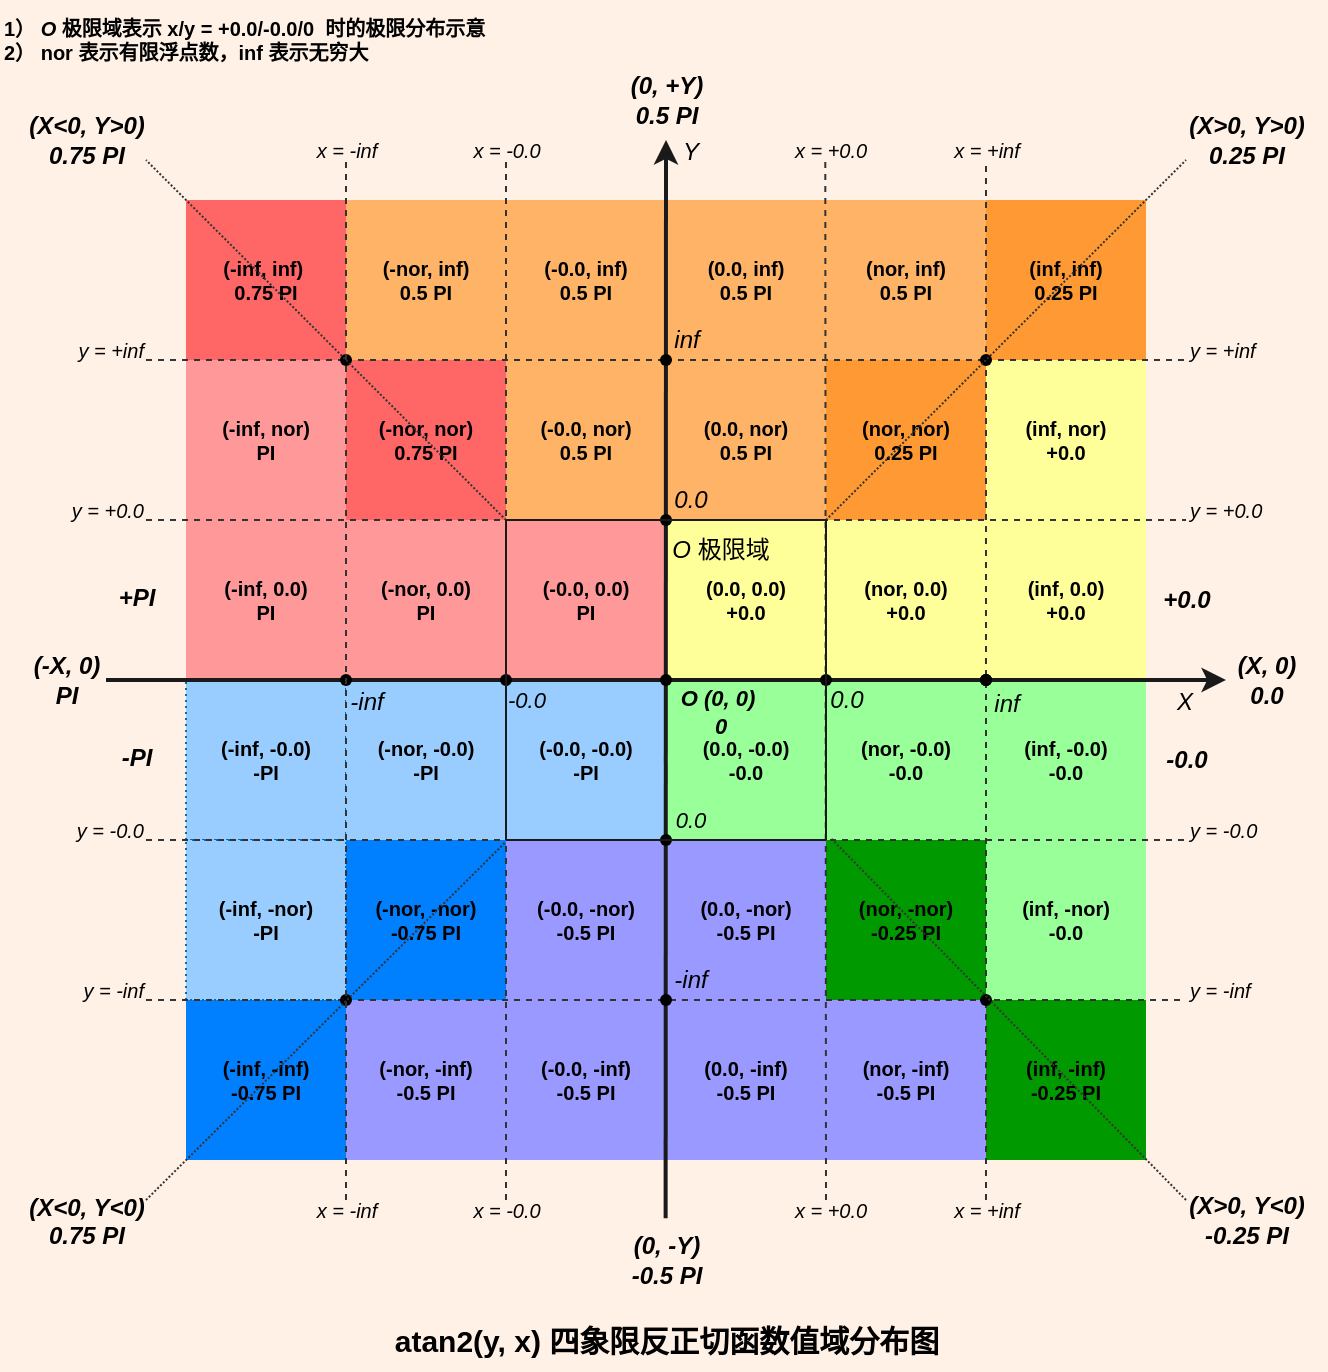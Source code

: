 <mxfile>
    <diagram id="14f9UE1qIqq3i7Tz0U8H" name="第 1 页">
        <mxGraphModel dx="1978" dy="1156" grid="0" gridSize="10" guides="1" tooltips="1" connect="1" arrows="1" fold="1" page="0" pageScale="1" pageWidth="827" pageHeight="1169" background="#FFF1E6" math="0" shadow="0">
            <root>
                <mxCell id="0"/>
                <mxCell id="1" parent="0"/>
                <mxCell id="64" value="(-0.0, -inf)&lt;br&gt;-0.5 PI" style="rounded=0;whiteSpace=wrap;html=1;shadow=0;dashed=1;dashPattern=1 2;labelBorderColor=none;sketch=0;strokeColor=none;fontSize=10;fillColor=#9999FF;gradientColor=none;fontColor=#000000;fontStyle=1" vertex="1" parent="1">
                    <mxGeometry x="40" y="280" width="80" height="80" as="geometry"/>
                </mxCell>
                <mxCell id="151" value="(-nor, 0.0)&lt;br&gt;PI" style="whiteSpace=wrap;html=1;aspect=fixed;shadow=0;sketch=0;strokeColor=none;fontSize=10;gradientColor=none;labelBorderColor=none;fillColor=#FF9999;fontColor=#000000;fontStyle=1" vertex="1" parent="1">
                    <mxGeometry x="-40" y="40" width="80" height="80" as="geometry"/>
                </mxCell>
                <mxCell id="150" value="(-0.0, nor)&lt;br&gt;0.5 PI" style="whiteSpace=wrap;html=1;aspect=fixed;shadow=0;sketch=0;strokeColor=none;fontSize=10;gradientColor=none;labelBorderColor=none;fillColor=#FFB366;fontColor=#000000;fontStyle=1" vertex="1" parent="1">
                    <mxGeometry x="40" y="-40" width="80" height="80" as="geometry"/>
                </mxCell>
                <mxCell id="149" value="(-inf, nor)&lt;br&gt;PI" style="rounded=0;whiteSpace=wrap;html=1;shadow=0;dashed=1;dashPattern=1 2;labelBorderColor=none;sketch=0;strokeColor=none;fontSize=10;fillColor=#FF9999;gradientColor=none;fontColor=#000000;fontStyle=1" vertex="1" parent="1">
                    <mxGeometry x="-120" y="-40" width="80" height="80" as="geometry"/>
                </mxCell>
                <mxCell id="148" value="(-inf, -0.0)&lt;br&gt;-PI" style="rounded=0;whiteSpace=wrap;html=1;shadow=0;dashed=1;dashPattern=1 2;labelBorderColor=none;sketch=0;strokeColor=#006EAF;fontSize=10;fillColor=#99CCFF;fontColor=#000000;fontStyle=1" vertex="1" parent="1">
                    <mxGeometry x="-120" y="120" width="80" height="80" as="geometry"/>
                </mxCell>
                <mxCell id="147" value="(-nor, -0.0)&lt;br&gt;-PI" style="whiteSpace=wrap;html=1;aspect=fixed;shadow=0;sketch=0;strokeColor=none;fontSize=10;gradientColor=none;labelBorderColor=none;fillColor=#99CCFF;fontColor=#000000;fontStyle=1" vertex="1" parent="1">
                    <mxGeometry x="-40" y="120" width="80" height="80" as="geometry"/>
                </mxCell>
                <mxCell id="146" value="(-0.0, -nor)&lt;br&gt;-0.5 PI" style="whiteSpace=wrap;html=1;aspect=fixed;shadow=0;sketch=0;strokeColor=none;fontSize=10;gradientColor=none;labelBorderColor=none;fillColor=#9999FF;fontColor=#000000;fontStyle=1" vertex="1" parent="1">
                    <mxGeometry x="40" y="200" width="80" height="80" as="geometry"/>
                </mxCell>
                <mxCell id="145" value="(-nor, -inf)&lt;br&gt;-0.5 PI" style="rounded=0;whiteSpace=wrap;html=1;shadow=0;dashed=1;dashPattern=1 2;labelBorderColor=none;sketch=0;strokeColor=none;fontSize=10;fillColor=#9999FF;gradientColor=none;fontColor=#000000;fontStyle=1" vertex="1" parent="1">
                    <mxGeometry x="-40" y="280" width="80" height="80" as="geometry"/>
                </mxCell>
                <mxCell id="144" value="(nor, -inf)&lt;br&gt;-0.5 PI" style="rounded=0;whiteSpace=wrap;html=1;shadow=0;dashed=1;dashPattern=1 2;labelBorderColor=none;sketch=0;strokeColor=none;fontSize=10;fillColor=#9999FF;gradientColor=none;fontColor=#000000;fontStyle=1" vertex="1" parent="1">
                    <mxGeometry x="200" y="280" width="80" height="80" as="geometry"/>
                </mxCell>
                <mxCell id="143" value="(0.0, -nor)&lt;br&gt;-0.5 PI" style="whiteSpace=wrap;html=1;aspect=fixed;shadow=0;sketch=0;strokeColor=none;fontSize=10;gradientColor=none;labelBorderColor=none;fillColor=#9999FF;fontColor=#000000;fontStyle=1" vertex="1" parent="1">
                    <mxGeometry x="120" y="200" width="80" height="80" as="geometry"/>
                </mxCell>
                <mxCell id="142" value="(nor, -0.0)&lt;br&gt;-0.0" style="whiteSpace=wrap;html=1;aspect=fixed;shadow=0;sketch=0;strokeColor=none;fontSize=10;gradientColor=none;labelBorderColor=none;fillColor=#99FF99;fontColor=#000000;fontStyle=1" vertex="1" parent="1">
                    <mxGeometry x="200" y="120" width="80" height="80" as="geometry"/>
                </mxCell>
                <mxCell id="58" value="(nor, -nor)&lt;br&gt;-0.25 PI" style="whiteSpace=wrap;html=1;aspect=fixed;shadow=0;sketch=0;strokeColor=none;fontSize=10;gradientColor=none;labelBorderColor=none;fillColor=#009900;fontColor=#000000;fontStyle=1" vertex="1" parent="1">
                    <mxGeometry x="200" y="200" width="80" height="80" as="geometry"/>
                </mxCell>
                <mxCell id="51" value="(0.0, 0.0)&lt;br&gt;+0.0" style="whiteSpace=wrap;html=1;aspect=fixed;shadow=0;sketch=0;strokeColor=none;fontSize=10;gradientColor=none;labelBorderColor=none;fillColor=#FFFF99;fontColor=#000000;fontStyle=1" vertex="1" parent="1">
                    <mxGeometry x="120" y="40" width="80" height="80" as="geometry"/>
                </mxCell>
                <mxCell id="59" value="(nor, nor)&lt;br&gt;0.25 PI" style="whiteSpace=wrap;html=1;aspect=fixed;shadow=0;sketch=0;strokeColor=none;fontSize=10;gradientColor=none;labelBorderColor=none;fillColor=#FF9933;fontColor=#000000;fontStyle=1" vertex="1" parent="1">
                    <mxGeometry x="200" y="-40" width="80" height="80" as="geometry"/>
                </mxCell>
                <mxCell id="140" value="(0.0, nor)&lt;br&gt;0.5 PI" style="whiteSpace=wrap;html=1;aspect=fixed;shadow=0;sketch=0;strokeColor=none;fontSize=10;gradientColor=none;labelBorderColor=none;fillColor=#FFB366;fontColor=#000000;fontStyle=1" vertex="1" parent="1">
                    <mxGeometry x="120" y="-40" width="80" height="80" as="geometry"/>
                </mxCell>
                <mxCell id="139" value="(nor, 0.0)&lt;br&gt;+0.0" style="whiteSpace=wrap;html=1;aspect=fixed;shadow=0;sketch=0;strokeColor=none;fontSize=10;gradientColor=none;labelBorderColor=none;fillColor=#FFFF99;fontColor=#000000;fontStyle=1" vertex="1" parent="1">
                    <mxGeometry x="200" y="40" width="80" height="80" as="geometry"/>
                </mxCell>
                <mxCell id="141" value="(inf, -nor)&lt;br&gt;-0.0" style="rounded=0;whiteSpace=wrap;html=1;shadow=0;dashed=1;dashPattern=1 2;labelBorderColor=none;sketch=0;strokeColor=none;fontSize=10;fillColor=#99FF99;gradientColor=none;fontColor=#000000;fontStyle=1" vertex="1" parent="1">
                    <mxGeometry x="280" y="200" width="80" height="80" as="geometry"/>
                </mxCell>
                <mxCell id="66" value="(0.0, inf)&lt;br&gt;0.5 PI" style="rounded=0;whiteSpace=wrap;html=1;shadow=0;dashed=1;dashPattern=1 2;labelBorderColor=none;sketch=0;strokeColor=none;fontSize=10;fillColor=#FFB366;gradientColor=none;fontColor=#000000;fontStyle=1" vertex="1" parent="1">
                    <mxGeometry x="120" y="-120" width="80" height="80" as="geometry"/>
                </mxCell>
                <mxCell id="118" value="(nor, inf)&lt;br&gt;0.5 PI" style="rounded=0;whiteSpace=wrap;html=1;shadow=0;dashed=1;dashPattern=1 2;labelBorderColor=none;sketch=0;strokeColor=none;fontSize=10;fillColor=#FFB366;gradientColor=none;fontColor=#000000;fontStyle=1" vertex="1" parent="1">
                    <mxGeometry x="200" y="-120" width="80" height="80" as="geometry"/>
                </mxCell>
                <mxCell id="138" value="&lt;b&gt;(inf, 0.0)&lt;br&gt;+0.0&lt;br&gt;&lt;/b&gt;" style="rounded=0;whiteSpace=wrap;html=1;shadow=0;dashed=1;dashPattern=1 2;labelBorderColor=none;sketch=0;strokeColor=none;fontSize=10;fillColor=#FFFF99;gradientColor=none;fontColor=#000000;" vertex="1" parent="1">
                    <mxGeometry x="280" y="40" width="80" height="80" as="geometry"/>
                </mxCell>
                <mxCell id="39" value="(-inf, -inf)&lt;br&gt;-0.75 PI" style="whiteSpace=wrap;html=1;aspect=fixed;shadow=0;sketch=0;strokeColor=none;fontSize=10;gradientColor=none;labelBorderColor=none;fillColor=#007FFF;fontColor=#000000;fontStyle=1" vertex="1" parent="1">
                    <mxGeometry x="-120" y="280" width="80" height="80" as="geometry"/>
                </mxCell>
                <mxCell id="116" value="(-inf, inf)&amp;nbsp;&lt;br&gt;0.75 PI" style="whiteSpace=wrap;html=1;aspect=fixed;shadow=0;sketch=0;strokeColor=none;fontSize=10;gradientColor=none;labelBorderColor=none;fillColor=#FF6666;fontColor=#000000;fontStyle=1" vertex="1" parent="1">
                    <mxGeometry x="-120" y="-120" width="80" height="80" as="geometry"/>
                </mxCell>
                <mxCell id="117" value="(-nor, inf)&lt;br&gt;0.5 PI" style="rounded=0;whiteSpace=wrap;html=1;shadow=0;dashed=1;dashPattern=1 2;labelBorderColor=none;sketch=0;strokeColor=none;fontSize=10;fillColor=#FFB366;gradientColor=none;fontColor=#000000;fontStyle=1" vertex="1" parent="1">
                    <mxGeometry x="-40" y="-120" width="80" height="80" as="geometry"/>
                </mxCell>
                <mxCell id="119" value="" style="whiteSpace=wrap;html=1;aspect=fixed;shadow=0;sketch=0;strokeColor=none;fontSize=10;gradientColor=none;labelBorderColor=none;fillColor=#FF9933;fontColor=#000000;fontStyle=1" vertex="1" parent="1">
                    <mxGeometry x="280" y="-120" width="80" height="80" as="geometry"/>
                </mxCell>
                <mxCell id="62" value="(-inf, 0.0)&lt;br&gt;PI" style="rounded=0;whiteSpace=wrap;html=1;shadow=0;dashed=1;dashPattern=1 2;labelBorderColor=none;sketch=0;strokeColor=none;fontSize=10;fillColor=#FF9999;gradientColor=none;fontColor=#000000;fontStyle=1" vertex="1" parent="1">
                    <mxGeometry x="-120" y="40" width="80" height="80" as="geometry"/>
                </mxCell>
                <mxCell id="69" value="(inf, -0.0)&lt;br&gt;-0.0" style="rounded=0;whiteSpace=wrap;html=1;shadow=0;dashed=1;dashPattern=1 2;labelBorderColor=none;sketch=0;strokeColor=none;fontSize=10;fillColor=#99FF99;gradientColor=none;fontColor=#000000;fontStyle=1" vertex="1" parent="1">
                    <mxGeometry x="280" y="120" width="80" height="80" as="geometry"/>
                </mxCell>
                <mxCell id="68" value="&lt;b&gt;(inf, nor)&lt;br&gt;+0.0&lt;br&gt;&lt;/b&gt;" style="rounded=0;whiteSpace=wrap;html=1;shadow=0;dashed=1;dashPattern=1 2;labelBorderColor=none;sketch=0;strokeColor=none;fontSize=10;fillColor=#FFFF99;gradientColor=none;fontColor=#000000;" vertex="1" parent="1">
                    <mxGeometry x="280" y="-40" width="80" height="80" as="geometry"/>
                </mxCell>
                <mxCell id="67" value="&lt;b&gt;(-0.0, inf)&lt;br&gt;0.5 PI&lt;br&gt;&lt;/b&gt;" style="rounded=0;whiteSpace=wrap;html=1;shadow=0;dashed=1;dashPattern=1 2;labelBorderColor=none;sketch=0;strokeColor=none;fontSize=10;fillColor=#FFB366;gradientColor=none;fontColor=#000000;" vertex="1" parent="1">
                    <mxGeometry x="40" y="-120" width="80" height="80" as="geometry"/>
                </mxCell>
                <mxCell id="65" value="(0.0, -inf)&lt;br&gt;-0.5 PI" style="rounded=0;whiteSpace=wrap;html=1;shadow=0;dashed=1;dashPattern=1 2;labelBorderColor=none;sketch=0;strokeColor=none;fontSize=10;fillColor=#9999FF;gradientColor=none;fontColor=#000000;fontStyle=1" vertex="1" parent="1">
                    <mxGeometry x="120" y="280" width="80" height="80" as="geometry"/>
                </mxCell>
                <mxCell id="63" value="(-inf, -nor)&lt;br&gt;-PI" style="rounded=0;whiteSpace=wrap;html=1;shadow=0;dashed=1;dashPattern=1 2;labelBorderColor=none;sketch=0;strokeColor=#006EAF;fontSize=10;fillColor=#99CCFF;fontColor=#000000;fontStyle=1" vertex="1" parent="1">
                    <mxGeometry x="-120" y="200" width="80" height="80" as="geometry"/>
                </mxCell>
                <mxCell id="60" value="(-nor, nor)&lt;br&gt;0.75 PI" style="whiteSpace=wrap;html=1;aspect=fixed;shadow=0;sketch=0;strokeColor=none;fontSize=10;gradientColor=none;labelBorderColor=none;fillColor=#FF6666;fontColor=#000000;fontStyle=1" vertex="1" parent="1">
                    <mxGeometry x="-40" y="-40" width="80" height="80" as="geometry"/>
                </mxCell>
                <mxCell id="57" value="(-nor, -nor)&lt;br&gt;-0.75 PI" style="whiteSpace=wrap;html=1;aspect=fixed;shadow=0;sketch=0;strokeColor=none;fontSize=10;gradientColor=none;labelBorderColor=none;fillColor=#007FFF;fontColor=#000000;fontStyle=1" vertex="1" parent="1">
                    <mxGeometry x="-40" y="200" width="80" height="80" as="geometry"/>
                </mxCell>
                <mxCell id="53" value="(-0.0, -0.0)&lt;br&gt;-PI" style="whiteSpace=wrap;html=1;aspect=fixed;shadow=0;sketch=0;strokeColor=none;fontSize=10;gradientColor=none;labelBorderColor=none;fillColor=#99CCFF;fontColor=#000000;fontStyle=1" vertex="1" parent="1">
                    <mxGeometry x="40" y="120" width="80" height="80" as="geometry"/>
                </mxCell>
                <mxCell id="52" value="(0.0, -0.0)&lt;br&gt;-0.0" style="whiteSpace=wrap;html=1;aspect=fixed;shadow=0;sketch=0;strokeColor=none;fontSize=10;gradientColor=none;labelBorderColor=none;fillColor=#99FF99;fontColor=#000000;fontStyle=1" vertex="1" parent="1">
                    <mxGeometry x="120" y="120" width="80" height="80" as="geometry"/>
                </mxCell>
                <mxCell id="50" value="(-0.0, 0.0)&lt;br&gt;PI" style="whiteSpace=wrap;html=1;aspect=fixed;shadow=0;sketch=0;strokeColor=none;fontSize=10;gradientColor=none;labelBorderColor=none;fillColor=#FF9999;fontColor=#000000;fontStyle=1" vertex="1" parent="1">
                    <mxGeometry x="40" y="40" width="80" height="80" as="geometry"/>
                </mxCell>
                <mxCell id="38" value="(inf, -inf)&lt;br&gt;-0.25 PI" style="whiteSpace=wrap;html=1;aspect=fixed;shadow=0;sketch=0;strokeColor=none;fontSize=10;gradientColor=none;labelBorderColor=none;fillColor=#009900;fontColor=#000000;fontStyle=1" vertex="1" parent="1">
                    <mxGeometry x="280" y="280" width="80" height="80" as="geometry"/>
                </mxCell>
                <mxCell id="37" value="&lt;b&gt;(inf, inf)&lt;br&gt;0.25 PI&lt;br&gt;&lt;/b&gt;" style="whiteSpace=wrap;html=1;aspect=fixed;shadow=0;sketch=0;strokeColor=none;fontSize=10;gradientColor=none;labelBorderColor=none;fillColor=#FF9933;fontColor=#000000;" vertex="1" parent="1">
                    <mxGeometry x="280" y="-120" width="80" height="80" as="geometry"/>
                </mxCell>
                <mxCell id="4" value="" style="endArrow=classic;html=1;startArrow=none;fontColor=default;labelBackgroundColor=default;strokeColor=#1A1A1A;strokeWidth=2;" edge="1" parent="1" source="86">
                    <mxGeometry width="290" height="130" relative="1" as="geometry">
                        <mxPoint x="-120" y="120" as="sourcePoint"/>
                        <mxPoint x="400" y="120" as="targetPoint"/>
                    </mxGeometry>
                </mxCell>
                <mxCell id="85" value="" style="shape=waypoint;sketch=0;fillStyle=solid;size=6;pointerEvents=1;points=[];fillColor=none;resizable=0;rotatable=0;perimeter=centerPerimeter;snapToPoint=1;shadow=0;dashed=1;dashPattern=1 2;labelBackgroundColor=default;labelBorderColor=none;strokeColor=default;fontSize=10;fontColor=#F0F0F0;" vertex="1" parent="4">
                    <mxGeometry x="270" y="110" width="20" height="20" as="geometry"/>
                </mxCell>
                <mxCell id="5" value="" style="endArrow=classic;html=1;strokeColor=#1A1A1A;strokeWidth=2;exitX=0.497;exitY=-0.023;exitDx=0;exitDy=0;exitPerimeter=0;" edge="1" parent="1" source="134">
                    <mxGeometry width="50" height="50" relative="1" as="geometry">
                        <mxPoint x="120" y="400" as="sourcePoint"/>
                        <mxPoint x="120" y="-150" as="targetPoint"/>
                    </mxGeometry>
                </mxCell>
                <mxCell id="183" value="&lt;i&gt;&lt;font&gt;0.0&lt;/font&gt;&lt;/i&gt;" style="edgeLabel;html=1;align=center;verticalAlign=middle;resizable=0;points=[];fontSize=11;fontColor=#000000;labelBackgroundColor=none;" vertex="1" connectable="0" parent="5">
                    <mxGeometry x="-0.187" relative="1" as="geometry">
                        <mxPoint x="12" y="20" as="offset"/>
                    </mxGeometry>
                </mxCell>
                <mxCell id="7" value="&lt;i&gt;X&lt;/i&gt;" style="text;html=1;align=center;verticalAlign=middle;resizable=0;points=[];autosize=1;strokeColor=none;fillColor=none;fontColor=#000000;dashed=1;dashPattern=12 12;" vertex="1" parent="1">
                    <mxGeometry x="364" y="116" width="30" height="30" as="geometry"/>
                </mxCell>
                <mxCell id="10" value="" style="endArrow=none;dashed=1;html=1;startArrow=none;strokeColor=#333333;" edge="1" parent="1" source="101">
                    <mxGeometry width="50" height="50" relative="1" as="geometry">
                        <mxPoint x="280" y="360" as="sourcePoint"/>
                        <mxPoint x="280" y="-140" as="targetPoint"/>
                    </mxGeometry>
                </mxCell>
                <mxCell id="13" value="" style="endArrow=none;dashed=1;html=1;strokeColor=#333333;startArrow=none;" edge="1" parent="1" source="178">
                    <mxGeometry width="50" height="50" relative="1" as="geometry">
                        <mxPoint x="-40" y="380" as="sourcePoint"/>
                        <mxPoint x="-40" y="-140" as="targetPoint"/>
                    </mxGeometry>
                </mxCell>
                <mxCell id="16" value="&lt;i style=&quot;font-size: 11px;&quot;&gt;O (0, 0)&amp;nbsp;&lt;br style=&quot;font-size: 11px;&quot;&gt;0&lt;/i&gt;" style="text;html=1;align=center;verticalAlign=middle;resizable=0;points=[];autosize=1;strokeColor=none;fillColor=none;fontColor=#000000;fontSize=11;fontStyle=1" vertex="1" parent="1">
                    <mxGeometry x="117" y="116" width="60" height="40" as="geometry"/>
                </mxCell>
                <mxCell id="17" value="" style="endArrow=none;dashed=1;html=1;startArrow=none;strokeColor=#333333;" edge="1" parent="1" source="109">
                    <mxGeometry width="50" height="50" relative="1" as="geometry">
                        <mxPoint x="-120" y="280" as="sourcePoint"/>
                        <mxPoint x="380" y="280" as="targetPoint"/>
                    </mxGeometry>
                </mxCell>
                <mxCell id="18" value="-inf" style="edgeLabel;html=1;align=center;verticalAlign=middle;resizable=0;points=[];fontColor=#000000;labelBackgroundColor=none;fontSize=12;fontStyle=2" vertex="1" connectable="0" parent="17">
                    <mxGeometry x="0.075" relative="1" as="geometry">
                        <mxPoint x="-54" y="-10" as="offset"/>
                    </mxGeometry>
                </mxCell>
                <mxCell id="19" value="" style="endArrow=none;dashed=1;html=1;startArrow=none;strokeColor=#333333;" edge="1" parent="1" source="104">
                    <mxGeometry width="50" height="50" relative="1" as="geometry">
                        <mxPoint x="120" y="-40.0" as="sourcePoint"/>
                        <mxPoint x="380" y="-40" as="targetPoint"/>
                    </mxGeometry>
                </mxCell>
                <mxCell id="20" value="inf" style="edgeLabel;html=1;align=center;verticalAlign=middle;resizable=0;points=[];labelBackgroundColor=none;fontColor=#000000;fontSize=12;fontStyle=2" vertex="1" connectable="0" parent="19">
                    <mxGeometry x="0.075" relative="1" as="geometry">
                        <mxPoint x="-204" y="-10" as="offset"/>
                    </mxGeometry>
                </mxCell>
                <mxCell id="25" value="&lt;i&gt;O&lt;/i&gt; 极限域" style="text;html=1;align=center;verticalAlign=middle;resizable=0;points=[];autosize=1;strokeColor=none;fillColor=none;fontColor=#000000;" vertex="1" parent="1">
                    <mxGeometry x="112" y="40" width="70" height="30" as="geometry"/>
                </mxCell>
                <mxCell id="30" value="1） &lt;i&gt;O&lt;/i&gt; 极限域表示 x/y = +0.0/-0.0/0&amp;nbsp; 时的极限分布示意&lt;br style=&quot;font-size: 10px;&quot;&gt;2） nor 表示有限浮点数，inf 表示无穷大" style="text;html=1;align=left;verticalAlign=middle;resizable=0;points=[];autosize=1;strokeColor=none;fillColor=none;fontSize=10;fontColor=#000000;fontStyle=1" vertex="1" parent="1">
                    <mxGeometry x="-213" y="-220" width="260" height="40" as="geometry"/>
                </mxCell>
                <mxCell id="34" value="&lt;i&gt;Y&lt;/i&gt;" style="text;html=1;align=center;verticalAlign=middle;resizable=0;points=[];autosize=1;strokeColor=none;fillColor=none;fontColor=#000000;" vertex="1" parent="1">
                    <mxGeometry x="117" y="-159" width="30" height="30" as="geometry"/>
                </mxCell>
                <mxCell id="40" value="" style="endArrow=none;dashed=1;html=1;startArrow=none;strokeColor=#333333;" edge="1" parent="1" source="71">
                    <mxGeometry width="50" height="50" relative="1" as="geometry">
                        <mxPoint x="40" y="40" as="sourcePoint"/>
                        <mxPoint x="380" y="40" as="targetPoint"/>
                    </mxGeometry>
                </mxCell>
                <mxCell id="41" value="0.0" style="edgeLabel;html=1;align=center;verticalAlign=middle;resizable=0;points=[];labelBackgroundColor=none;fontColor=#000000;fontSize=12;fontStyle=2" vertex="1" connectable="0" parent="40">
                    <mxGeometry x="0.075" relative="1" as="geometry">
                        <mxPoint x="-128" y="-10" as="offset"/>
                    </mxGeometry>
                </mxCell>
                <mxCell id="42" value="" style="endArrow=none;dashed=1;html=1;strokeColor=#333333;" edge="1" parent="1">
                    <mxGeometry width="50" height="50" relative="1" as="geometry">
                        <mxPoint x="-140" y="200" as="sourcePoint"/>
                        <mxPoint x="380" y="200" as="targetPoint"/>
                    </mxGeometry>
                </mxCell>
                <mxCell id="44" value="" style="endArrow=none;dashed=1;html=1;strokeColor=#333333;" edge="1" parent="1">
                    <mxGeometry width="210" height="130" relative="1" as="geometry">
                        <mxPoint x="200" y="380" as="sourcePoint"/>
                        <mxPoint x="199.65" y="-141" as="targetPoint"/>
                    </mxGeometry>
                </mxCell>
                <mxCell id="45" value="0.0" style="edgeLabel;html=1;align=center;verticalAlign=middle;resizable=0;points=[];fontColor=#000000;labelBackgroundColor=none;fontSize=12;fontStyle=2" vertex="1" connectable="0" parent="44">
                    <mxGeometry x="-0.146" y="-1" relative="1" as="geometry">
                        <mxPoint x="9" y="-28" as="offset"/>
                    </mxGeometry>
                </mxCell>
                <mxCell id="84" value="" style="shape=waypoint;sketch=0;fillStyle=solid;size=6;pointerEvents=1;points=[];fillColor=#000000;resizable=0;rotatable=0;perimeter=centerPerimeter;snapToPoint=1;shadow=0;dashed=1;dashPattern=1 2;labelBackgroundColor=#CC0000;labelBorderColor=none;strokeColor=#000000;fontSize=10;fontColor=#ffffff;" vertex="1" parent="44">
                    <mxGeometry x="190" y="110" width="20" height="20" as="geometry"/>
                </mxCell>
                <mxCell id="46" value="" style="endArrow=none;dashed=1;html=1;strokeColor=#333333;" edge="1" parent="1">
                    <mxGeometry width="50" height="50" relative="1" as="geometry">
                        <mxPoint x="40" y="380" as="sourcePoint"/>
                        <mxPoint x="40" y="-140" as="targetPoint"/>
                    </mxGeometry>
                </mxCell>
                <mxCell id="47" value="-0.0" style="edgeLabel;html=1;align=center;verticalAlign=middle;resizable=0;points=[];labelBackgroundColor=none;fontColor=#000000;fontStyle=2" vertex="1" connectable="0" parent="46">
                    <mxGeometry x="-0.146" y="-1" relative="1" as="geometry">
                        <mxPoint x="9" y="-28" as="offset"/>
                    </mxGeometry>
                </mxCell>
                <mxCell id="72" value="" style="endArrow=none;dashed=1;html=1;strokeColor=#333333;" edge="1" parent="1" target="71">
                    <mxGeometry width="50" height="50" relative="1" as="geometry">
                        <mxPoint x="-140" y="40" as="sourcePoint"/>
                        <mxPoint x="200" y="40" as="targetPoint"/>
                    </mxGeometry>
                </mxCell>
                <mxCell id="71" value="" style="shape=waypoint;sketch=0;fillStyle=solid;size=6;pointerEvents=1;points=[];fillColor=#000000;resizable=0;rotatable=0;perimeter=centerPerimeter;snapToPoint=1;shadow=0;dashed=1;dashPattern=1 2;labelBackgroundColor=#CC0000;labelBorderColor=none;strokeColor=#000000;fontSize=10;fontColor=#ffffff;" vertex="1" parent="1">
                    <mxGeometry x="110" y="30" width="20" height="20" as="geometry"/>
                </mxCell>
                <mxCell id="74" value="" style="endArrow=none;dashed=1;html=1;startArrow=none;strokeColor=#333333;" edge="1" parent="1" source="106">
                    <mxGeometry width="50" height="50" relative="1" as="geometry">
                        <mxPoint x="-120" y="-40.0" as="sourcePoint"/>
                        <mxPoint x="120" y="-40.0" as="targetPoint"/>
                    </mxGeometry>
                </mxCell>
                <mxCell id="77" value="" style="shape=waypoint;sketch=0;fillStyle=solid;size=6;pointerEvents=1;points=[];fillColor=#000000;resizable=0;rotatable=0;perimeter=centerPerimeter;snapToPoint=1;shadow=0;dashed=1;dashPattern=1 2;labelBackgroundColor=#CC0000;labelBorderColor=none;strokeColor=#000000;fontSize=10;fontColor=#ffffff;" vertex="1" parent="1">
                    <mxGeometry x="110" y="110" width="20" height="20" as="geometry"/>
                </mxCell>
                <mxCell id="78" value="" style="shape=waypoint;sketch=0;fillStyle=solid;size=6;pointerEvents=1;points=[];fillColor=#000000;resizable=0;rotatable=0;perimeter=centerPerimeter;snapToPoint=1;shadow=0;dashed=1;dashPattern=1 2;labelBackgroundColor=#CC0000;labelBorderColor=none;strokeColor=#000000;fontSize=10;fontColor=#ffffff;" vertex="1" parent="1">
                    <mxGeometry x="110" y="190" width="20" height="20" as="geometry"/>
                </mxCell>
                <mxCell id="79" value="" style="shape=waypoint;sketch=0;fillStyle=solid;size=6;pointerEvents=1;points=[];fillColor=#000000;resizable=0;rotatable=0;perimeter=centerPerimeter;snapToPoint=1;shadow=0;dashed=1;dashPattern=1 2;labelBackgroundColor=#CC0000;labelBorderColor=none;strokeColor=#000000;fontSize=10;fontColor=#ffffff;" vertex="1" parent="1">
                    <mxGeometry x="110" y="270" width="20" height="20" as="geometry"/>
                </mxCell>
                <mxCell id="87" value="" style="endArrow=none;html=1;startArrow=none;strokeWidth=2;strokeColor=#1A1A1A;" edge="1" parent="1" source="89" target="86">
                    <mxGeometry width="290" height="130" relative="1" as="geometry">
                        <mxPoint x="-120" y="120.0" as="sourcePoint"/>
                        <mxPoint x="360" y="120.0" as="targetPoint"/>
                    </mxGeometry>
                </mxCell>
                <mxCell id="88" value="" style="shape=waypoint;sketch=0;fillStyle=solid;size=6;pointerEvents=1;points=[];fillColor=none;resizable=0;rotatable=0;perimeter=centerPerimeter;snapToPoint=1;shadow=0;dashed=1;dashPattern=1 2;labelBackgroundColor=default;labelBorderColor=none;strokeColor=default;fontSize=10;fontColor=#F0F0F0;" vertex="1" parent="87">
                    <mxGeometry x="270" y="110" width="20" height="20" as="geometry"/>
                </mxCell>
                <mxCell id="86" value="" style="shape=waypoint;sketch=0;fillStyle=solid;size=6;pointerEvents=1;points=[];fillColor=#000000;resizable=0;rotatable=0;perimeter=centerPerimeter;snapToPoint=1;shadow=0;dashed=1;dashPattern=1 2;labelBackgroundColor=#CC0000;labelBorderColor=none;strokeColor=#000000;fontSize=10;fontColor=#ffffff;" vertex="1" parent="1">
                    <mxGeometry x="30" y="110" width="20" height="20" as="geometry"/>
                </mxCell>
                <mxCell id="99" value="" style="endArrow=none;dashed=1;html=1;strokeColor=#333333;" edge="1" parent="1" target="101">
                    <mxGeometry width="50" height="50" relative="1" as="geometry">
                        <mxPoint x="280" y="380" as="sourcePoint"/>
                        <mxPoint x="280" y="-120" as="targetPoint"/>
                    </mxGeometry>
                </mxCell>
                <mxCell id="100" value="inf" style="edgeLabel;html=1;align=center;verticalAlign=middle;resizable=0;points=[];fontColor=#000000;labelBackgroundColor=none;fontSize=12;fontStyle=2" vertex="1" connectable="0" parent="99">
                    <mxGeometry x="-0.146" y="-1" relative="1" as="geometry">
                        <mxPoint x="9" y="-206" as="offset"/>
                    </mxGeometry>
                </mxCell>
                <mxCell id="101" value="" style="shape=waypoint;sketch=0;fillStyle=solid;size=6;pointerEvents=1;points=[];fillColor=#000000;resizable=0;rotatable=0;perimeter=centerPerimeter;snapToPoint=1;shadow=0;dashed=1;dashPattern=1 2;labelBackgroundColor=#CC0000;labelBorderColor=none;strokeColor=#000000;fontSize=10;fontColor=#ffffff;" vertex="1" parent="1">
                    <mxGeometry x="270" y="270" width="20" height="20" as="geometry"/>
                </mxCell>
                <mxCell id="102" value="" style="endArrow=none;dashed=1;html=1;startArrow=none;strokeColor=#333333;" edge="1" parent="1" target="104">
                    <mxGeometry width="50" height="50" relative="1" as="geometry">
                        <mxPoint x="120" y="-40" as="sourcePoint"/>
                        <mxPoint x="360" y="-40" as="targetPoint"/>
                    </mxGeometry>
                </mxCell>
                <mxCell id="104" value="" style="shape=waypoint;sketch=0;fillStyle=solid;size=6;pointerEvents=1;points=[];fillColor=#000000;resizable=0;rotatable=0;perimeter=centerPerimeter;snapToPoint=1;shadow=0;dashed=1;dashPattern=1 2;labelBackgroundColor=#CC0000;labelBorderColor=none;strokeColor=#000000;fontSize=10;fontColor=#ffffff;" vertex="1" parent="1">
                    <mxGeometry x="270" y="-50" width="20" height="20" as="geometry"/>
                </mxCell>
                <mxCell id="105" value="" style="endArrow=none;dashed=1;html=1;strokeColor=#333333;" edge="1" parent="1" target="106">
                    <mxGeometry width="50" height="50" relative="1" as="geometry">
                        <mxPoint x="-140" y="-40" as="sourcePoint"/>
                        <mxPoint x="120" y="-40" as="targetPoint"/>
                    </mxGeometry>
                </mxCell>
                <mxCell id="106" value="" style="shape=waypoint;sketch=0;fillStyle=solid;size=6;pointerEvents=1;points=[];fillColor=#000000;resizable=0;rotatable=0;perimeter=centerPerimeter;snapToPoint=1;shadow=0;dashed=1;dashPattern=1 2;labelBackgroundColor=#CC0000;labelBorderColor=none;strokeColor=#000000;fontSize=10;fontColor=#ffffff;" vertex="1" parent="1">
                    <mxGeometry x="-50" y="-50" width="20" height="20" as="geometry"/>
                </mxCell>
                <mxCell id="107" value="" style="endArrow=none;dashed=1;html=1;strokeColor=#333333;" edge="1" parent="1" target="109">
                    <mxGeometry width="50" height="50" relative="1" as="geometry">
                        <mxPoint x="-140" y="280" as="sourcePoint"/>
                        <mxPoint x="360" y="280" as="targetPoint"/>
                    </mxGeometry>
                </mxCell>
                <mxCell id="109" value="" style="shape=waypoint;sketch=0;fillStyle=solid;size=6;pointerEvents=1;points=[];fillColor=#000000;resizable=0;rotatable=0;perimeter=centerPerimeter;snapToPoint=1;shadow=0;dashed=1;dashPattern=1 2;labelBackgroundColor=#CC0000;labelBorderColor=none;strokeColor=#000000;fontSize=10;fontColor=#ffffff;" vertex="1" parent="1">
                    <mxGeometry x="-50" y="270" width="20" height="20" as="geometry"/>
                </mxCell>
                <mxCell id="90" value="" style="endArrow=none;html=1;strokeWidth=2;strokeColor=#1A1A1A;" edge="1" parent="1" target="89">
                    <mxGeometry width="290" height="130" relative="1" as="geometry">
                        <mxPoint x="-160" y="120" as="sourcePoint"/>
                        <mxPoint x="40" y="120.0" as="targetPoint"/>
                    </mxGeometry>
                </mxCell>
                <mxCell id="91" value="" style="shape=waypoint;sketch=0;fillStyle=solid;size=6;pointerEvents=1;points=[];fillColor=#000000;resizable=0;rotatable=0;perimeter=centerPerimeter;snapToPoint=1;shadow=0;dashed=1;dashPattern=1 2;labelBackgroundColor=#CC0000;labelBorderColor=none;strokeColor=#000000;fontSize=10;fontColor=#ffffff;" vertex="1" parent="90">
                    <mxGeometry x="270" y="110" width="20" height="20" as="geometry"/>
                </mxCell>
                <mxCell id="89" value="" style="shape=waypoint;sketch=0;fillStyle=solid;size=6;pointerEvents=1;points=[];fillColor=#000000;resizable=0;rotatable=0;perimeter=centerPerimeter;snapToPoint=1;shadow=0;dashed=1;dashPattern=1 2;labelBackgroundColor=#CC0000;labelBorderColor=none;strokeColor=#000000;fontSize=10;fontColor=#ffffff;" vertex="1" parent="1">
                    <mxGeometry x="-50" y="110" width="20" height="20" as="geometry"/>
                </mxCell>
                <mxCell id="76" value="" style="shape=waypoint;sketch=0;fillStyle=solid;size=6;pointerEvents=1;points=[];fillColor=#000000;resizable=0;rotatable=0;perimeter=centerPerimeter;snapToPoint=1;shadow=0;dashed=1;dashPattern=1 2;labelBackgroundColor=#CC0000;labelBorderColor=none;strokeColor=#000000;fontSize=10;fontColor=#ffffff;" vertex="1" parent="1">
                    <mxGeometry x="110" y="-50" width="20" height="20" as="geometry"/>
                </mxCell>
                <mxCell id="125" value="" style="endArrow=none;html=1;strokeWidth=1;labelBackgroundColor=default;strokeColor=#333333;fontSize=12;fontColor=#000000;dashed=1;dashPattern=1 1;rounded=0;" edge="1" parent="1">
                    <mxGeometry width="50" height="50" relative="1" as="geometry">
                        <mxPoint x="-140" y="380" as="sourcePoint"/>
                        <mxPoint x="40" y="200.833" as="targetPoint"/>
                    </mxGeometry>
                </mxCell>
                <mxCell id="127" value="" style="endArrow=none;html=1;strokeWidth=1;labelBackgroundColor=default;strokeColor=#333333;fontSize=12;fontColor=#000000;dashed=1;dashPattern=1 1;rounded=0;" edge="1" parent="1">
                    <mxGeometry width="50" height="50" relative="1" as="geometry">
                        <mxPoint x="40" y="40" as="sourcePoint"/>
                        <mxPoint x="-140" y="-140" as="targetPoint"/>
                    </mxGeometry>
                </mxCell>
                <mxCell id="130" value="&lt;b&gt;&lt;i&gt;(-X, 0)&lt;br&gt;PI&lt;br&gt;&lt;/i&gt;&lt;/b&gt;" style="text;html=1;align=center;verticalAlign=middle;resizable=0;points=[];autosize=1;strokeColor=none;fillColor=none;fontSize=12;fontColor=#000000;" vertex="1" parent="1">
                    <mxGeometry x="-210" y="100" width="60" height="40" as="geometry"/>
                </mxCell>
                <mxCell id="131" value="&lt;span&gt;&lt;b&gt;(X&amp;gt;0, Y&amp;gt;0)&lt;br&gt;0.25 PI&lt;/b&gt;&lt;/span&gt;" style="text;html=1;align=center;verticalAlign=middle;resizable=0;points=[];autosize=1;strokeColor=none;fillColor=none;fontSize=12;fontColor=#000000;fontStyle=2" vertex="1" parent="1">
                    <mxGeometry x="370" y="-170" width="80" height="40" as="geometry"/>
                </mxCell>
                <mxCell id="132" value="&lt;i&gt;&lt;b&gt;(X&amp;lt;0, Y&amp;gt;0)&lt;br&gt;0.75 PI&lt;/b&gt;&lt;/i&gt;" style="text;html=1;align=center;verticalAlign=middle;resizable=0;points=[];autosize=1;strokeColor=none;fillColor=none;fontSize=12;fontColor=#000000;" vertex="1" parent="1">
                    <mxGeometry x="-210" y="-170" width="80" height="40" as="geometry"/>
                </mxCell>
                <mxCell id="133" value="&lt;div style=&quot;&quot;&gt;&lt;i style=&quot;background-color: initial;&quot;&gt;&lt;b&gt;(X&amp;lt;0, Y&amp;lt;0)&lt;/b&gt;&lt;/i&gt;&lt;/div&gt;&lt;i&gt;&lt;b&gt;0.75 PI&lt;/b&gt;&lt;/i&gt;" style="text;html=1;align=center;verticalAlign=top;resizable=0;points=[];autosize=1;strokeColor=none;fillColor=none;fontSize=12;fontColor=#000000;" vertex="1" parent="1">
                    <mxGeometry x="-210" y="370" width="80" height="40" as="geometry"/>
                </mxCell>
                <mxCell id="134" value="&lt;div style=&quot;&quot;&gt;&lt;i style=&quot;background-color: initial;&quot;&gt;&lt;b&gt;(0, -Y)&lt;/b&gt;&lt;/i&gt;&lt;/div&gt;&lt;div style=&quot;&quot;&gt;&lt;i style=&quot;background-color: initial;&quot;&gt;&lt;b&gt;-0.5 PI&lt;/b&gt;&lt;/i&gt;&lt;/div&gt;" style="text;html=1;align=center;verticalAlign=middle;resizable=0;points=[];autosize=1;strokeColor=none;fillColor=none;fontSize=12;fontColor=#000000;" vertex="1" parent="1">
                    <mxGeometry x="90" y="390" width="60" height="40" as="geometry"/>
                </mxCell>
                <mxCell id="135" value="&lt;i&gt;&lt;b&gt;(X&amp;gt;0, Y&amp;lt;0)&lt;br&gt;-0.25 PI&lt;/b&gt;&lt;/i&gt;" style="text;html=1;align=center;verticalAlign=middle;resizable=0;points=[];autosize=1;strokeColor=none;fillColor=none;fontSize=12;fontColor=#000000;" vertex="1" parent="1">
                    <mxGeometry x="370" y="370" width="80" height="40" as="geometry"/>
                </mxCell>
                <mxCell id="136" value="&lt;i&gt;&lt;b&gt;(0, +Y)&lt;br&gt;0.5 PI&lt;br&gt;&lt;/b&gt;&lt;/i&gt;" style="text;html=1;align=center;verticalAlign=middle;resizable=0;points=[];autosize=1;strokeColor=none;fillColor=none;fontSize=12;fontColor=#000000;" vertex="1" parent="1">
                    <mxGeometry x="90" y="-190" width="60" height="40" as="geometry"/>
                </mxCell>
                <mxCell id="137" value="" style="endArrow=none;dashed=1;html=1;rounded=0;dashPattern=1 1;labelBackgroundColor=default;strokeColor=#333333;strokeWidth=1;fontSize=12;fontColor=#000000;entryX=0.031;entryY=-0.039;entryDx=0;entryDy=0;entryPerimeter=0;" edge="1" parent="1">
                    <mxGeometry width="50" height="50" relative="1" as="geometry">
                        <mxPoint x="380" y="380" as="sourcePoint"/>
                        <mxPoint x="202.17" y="198.83" as="targetPoint"/>
                    </mxGeometry>
                </mxCell>
                <mxCell id="152" value="&lt;b&gt;&lt;i&gt;-PI&lt;br&gt;&lt;/i&gt;&lt;/b&gt;" style="text;html=1;align=center;verticalAlign=middle;resizable=0;points=[];autosize=1;strokeColor=none;fillColor=none;fontSize=12;fontColor=#000000;" vertex="1" parent="1">
                    <mxGeometry x="-165" y="144" width="40" height="30" as="geometry"/>
                </mxCell>
                <mxCell id="153" value="&lt;b&gt;&lt;i&gt;+PI&lt;br&gt;&lt;/i&gt;&lt;/b&gt;" style="text;html=1;align=center;verticalAlign=middle;resizable=0;points=[];autosize=1;strokeColor=none;fillColor=none;fontSize=12;fontColor=#000000;" vertex="1" parent="1">
                    <mxGeometry x="-165" y="64" width="40" height="30" as="geometry"/>
                </mxCell>
                <mxCell id="154" value="&lt;b&gt;&lt;i&gt;+0.0&lt;br&gt;&lt;/i&gt;&lt;/b&gt;" style="text;html=1;align=center;verticalAlign=middle;resizable=0;points=[];autosize=1;strokeColor=none;fillColor=none;fontSize=12;fontColor=#000000;" vertex="1" parent="1">
                    <mxGeometry x="355" y="65" width="50" height="30" as="geometry"/>
                </mxCell>
                <mxCell id="155" value="&lt;b&gt;&lt;i&gt;-0.0&lt;br&gt;&lt;/i&gt;&lt;/b&gt;" style="text;html=1;align=center;verticalAlign=middle;resizable=0;points=[];autosize=1;strokeColor=none;fillColor=none;fontSize=12;fontColor=#000000;" vertex="1" parent="1">
                    <mxGeometry x="360" y="145" width="40" height="30" as="geometry"/>
                </mxCell>
                <mxCell id="158" value="&lt;i&gt;&lt;font style=&quot;font-size: 10px;&quot;&gt;y = -0.0&lt;/font&gt;&lt;/i&gt;" style="text;html=1;align=left;verticalAlign=middle;resizable=0;points=[];autosize=1;strokeColor=none;fillColor=none;fontSize=12;fontColor=#000000;" vertex="1" parent="1">
                    <mxGeometry x="380" y="180" width="60" height="30" as="geometry"/>
                </mxCell>
                <mxCell id="159" value="&lt;i&gt;&lt;font style=&quot;font-size: 10px;&quot;&gt;y = +0.0&lt;/font&gt;&lt;/i&gt;" style="text;html=1;align=left;verticalAlign=middle;resizable=0;points=[];autosize=1;strokeColor=none;fillColor=none;fontSize=12;fontColor=#000000;" vertex="1" parent="1">
                    <mxGeometry x="380" y="20" width="60" height="30" as="geometry"/>
                </mxCell>
                <mxCell id="160" value="" style="endArrow=none;dashed=1;html=1;rounded=0;dashPattern=1 1;labelBackgroundColor=default;strokeColor=#333333;strokeWidth=1;fontSize=10;fontColor=#000000;" edge="1" parent="1">
                    <mxGeometry width="50" height="50" relative="1" as="geometry">
                        <mxPoint x="200" y="40" as="sourcePoint"/>
                        <mxPoint x="380" y="-140" as="targetPoint"/>
                    </mxGeometry>
                </mxCell>
                <mxCell id="161" value="&lt;i&gt;&lt;font style=&quot;font-size: 10px;&quot;&gt;y = +inf&lt;/font&gt;&lt;/i&gt;" style="text;html=1;align=left;verticalAlign=middle;resizable=0;points=[];autosize=1;strokeColor=none;fillColor=none;fontSize=12;fontColor=#000000;" vertex="1" parent="1">
                    <mxGeometry x="380" y="-60" width="60" height="30" as="geometry"/>
                </mxCell>
                <mxCell id="163" value="&lt;i&gt;&lt;font style=&quot;font-size: 10px;&quot;&gt;y = -inf&lt;/font&gt;&lt;/i&gt;" style="text;html=1;align=left;verticalAlign=middle;resizable=0;points=[];autosize=1;strokeColor=none;fillColor=none;fontSize=12;fontColor=#000000;" vertex="1" parent="1">
                    <mxGeometry x="380" y="260" width="50" height="30" as="geometry"/>
                </mxCell>
                <mxCell id="167" value="&lt;i&gt;&lt;font style=&quot;font-size: 10px;&quot;&gt;y = -inf&lt;/font&gt;&lt;/i&gt;" style="text;html=1;align=right;verticalAlign=middle;resizable=0;points=[];autosize=1;strokeColor=none;fillColor=none;fontSize=12;fontColor=#000000;" vertex="1" parent="1">
                    <mxGeometry x="-190" y="260" width="50" height="30" as="geometry"/>
                </mxCell>
                <mxCell id="168" value="&lt;i&gt;&lt;font style=&quot;font-size: 10px;&quot;&gt;y = -0.0&lt;/font&gt;&lt;/i&gt;" style="text;html=1;align=right;verticalAlign=middle;resizable=0;points=[];autosize=1;strokeColor=none;fillColor=none;fontSize=12;fontColor=#000000;" vertex="1" parent="1">
                    <mxGeometry x="-200" y="180" width="60" height="30" as="geometry"/>
                </mxCell>
                <mxCell id="169" value="&lt;i&gt;&lt;font style=&quot;font-size: 10px;&quot;&gt;y = +0.0&lt;/font&gt;&lt;/i&gt;" style="text;html=1;align=right;verticalAlign=middle;resizable=0;points=[];autosize=1;strokeColor=none;fillColor=none;fontSize=12;fontColor=#000000;" vertex="1" parent="1">
                    <mxGeometry x="-200" y="20" width="60" height="30" as="geometry"/>
                </mxCell>
                <mxCell id="170" value="&lt;i&gt;&lt;font style=&quot;font-size: 10px;&quot;&gt;y = +inf&lt;/font&gt;&lt;/i&gt;" style="text;html=1;align=right;verticalAlign=middle;resizable=0;points=[];autosize=1;strokeColor=none;fillColor=none;fontSize=12;fontColor=#000000;" vertex="1" parent="1">
                    <mxGeometry x="-200" y="-60" width="60" height="30" as="geometry"/>
                </mxCell>
                <mxCell id="171" value="&lt;i&gt;&lt;font style=&quot;font-size: 10px;&quot;&gt;x = -inf&lt;/font&gt;&lt;/i&gt;" style="text;html=1;align=center;verticalAlign=middle;resizable=0;points=[];autosize=1;strokeColor=none;fillColor=none;fontSize=12;fontColor=#000000;" vertex="1" parent="1">
                    <mxGeometry x="-65" y="370" width="50" height="30" as="geometry"/>
                </mxCell>
                <mxCell id="172" value="&lt;i&gt;&lt;font style=&quot;font-size: 10px;&quot;&gt;x = -0.0&lt;/font&gt;&lt;/i&gt;" style="text;html=1;align=center;verticalAlign=middle;resizable=0;points=[];autosize=1;strokeColor=none;fillColor=none;fontSize=12;fontColor=#000000;" vertex="1" parent="1">
                    <mxGeometry x="10" y="370" width="60" height="30" as="geometry"/>
                </mxCell>
                <mxCell id="173" value="&lt;i&gt;&lt;font style=&quot;font-size: 10px;&quot;&gt;x = +0.0&lt;/font&gt;&lt;/i&gt;" style="text;html=1;align=center;verticalAlign=middle;resizable=0;points=[];autosize=1;strokeColor=none;fillColor=none;fontSize=12;fontColor=#000000;" vertex="1" parent="1">
                    <mxGeometry x="172" y="370" width="60" height="30" as="geometry"/>
                </mxCell>
                <mxCell id="174" value="&lt;i&gt;&lt;font style=&quot;font-size: 10px;&quot;&gt;x = +inf&lt;/font&gt;&lt;/i&gt;" style="text;html=1;align=center;verticalAlign=middle;resizable=0;points=[];autosize=1;strokeColor=none;fillColor=none;fontSize=12;fontColor=#000000;" vertex="1" parent="1">
                    <mxGeometry x="250" y="370" width="60" height="30" as="geometry"/>
                </mxCell>
                <mxCell id="175" value="&lt;i&gt;&lt;font style=&quot;font-size: 10px;&quot;&gt;x = +inf&lt;/font&gt;&lt;/i&gt;" style="text;html=1;align=center;verticalAlign=middle;resizable=0;points=[];autosize=1;strokeColor=none;fillColor=none;fontSize=12;fontColor=#000000;" vertex="1" parent="1">
                    <mxGeometry x="250" y="-160" width="60" height="30" as="geometry"/>
                </mxCell>
                <mxCell id="176" value="&lt;i&gt;&lt;font style=&quot;font-size: 10px;&quot;&gt;x = +0.0&lt;/font&gt;&lt;/i&gt;" style="text;html=1;align=center;verticalAlign=middle;resizable=0;points=[];autosize=1;strokeColor=none;fillColor=none;fontSize=12;fontColor=#000000;" vertex="1" parent="1">
                    <mxGeometry x="172" y="-160" width="60" height="30" as="geometry"/>
                </mxCell>
                <mxCell id="177" value="&lt;i&gt;&lt;font style=&quot;font-size: 10px;&quot;&gt;x = -0.0&lt;/font&gt;&lt;/i&gt;" style="text;html=1;align=center;verticalAlign=middle;resizable=0;points=[];autosize=1;strokeColor=none;fillColor=none;fontSize=12;fontColor=#000000;" vertex="1" parent="1">
                    <mxGeometry x="10" y="-160" width="60" height="30" as="geometry"/>
                </mxCell>
                <mxCell id="179" value="" style="endArrow=none;dashed=1;html=1;strokeColor=#333333;" edge="1" parent="1" target="178">
                    <mxGeometry width="50" height="50" relative="1" as="geometry">
                        <mxPoint x="-40" y="380" as="sourcePoint"/>
                        <mxPoint x="-40" y="-140" as="targetPoint"/>
                    </mxGeometry>
                </mxCell>
                <mxCell id="180" value="-inf" style="edgeLabel;html=1;align=center;verticalAlign=middle;resizable=0;points=[];labelBackgroundColor=none;fontColor=#000000;fontSize=12;fontStyle=2" vertex="1" connectable="0" parent="179">
                    <mxGeometry x="-0.146" y="-1" relative="1" as="geometry">
                        <mxPoint x="9" y="-31" as="offset"/>
                    </mxGeometry>
                </mxCell>
                <mxCell id="178" value="&lt;i&gt;&lt;font style=&quot;font-size: 10px;&quot;&gt;x = -inf&lt;/font&gt;&lt;/i&gt;" style="text;html=1;align=center;verticalAlign=middle;resizable=0;points=[];autosize=1;strokeColor=none;fillColor=none;fontSize=12;fontColor=#000000;" vertex="1" parent="1">
                    <mxGeometry x="-65" y="-160" width="50" height="30" as="geometry"/>
                </mxCell>
                <mxCell id="181" value="&lt;b&gt;&lt;i&gt;(X, 0)&lt;br&gt;0.0&lt;br&gt;&lt;/i&gt;&lt;/b&gt;" style="text;html=1;align=center;verticalAlign=middle;resizable=0;points=[];autosize=1;strokeColor=none;fillColor=none;fontSize=12;fontColor=#000000;" vertex="1" parent="1">
                    <mxGeometry x="395" y="100" width="50" height="40" as="geometry"/>
                </mxCell>
                <mxCell id="187" value="" style="endArrow=none;html=1;rounded=0;labelBackgroundColor=default;strokeColor=#1A1A1A;strokeWidth=1;fontSize=11;fontColor=#000000;" edge="1" parent="1">
                    <mxGeometry width="50" height="50" relative="1" as="geometry">
                        <mxPoint x="40" y="200" as="sourcePoint"/>
                        <mxPoint x="40" y="40" as="targetPoint"/>
                    </mxGeometry>
                </mxCell>
                <mxCell id="188" value="" style="endArrow=none;html=1;rounded=0;labelBackgroundColor=default;strokeColor=#1A1A1A;strokeWidth=1;fontSize=11;fontColor=#000000;" edge="1" parent="1">
                    <mxGeometry width="50" height="50" relative="1" as="geometry">
                        <mxPoint x="200" y="200" as="sourcePoint"/>
                        <mxPoint x="200" y="40" as="targetPoint"/>
                    </mxGeometry>
                </mxCell>
                <mxCell id="189" value="" style="endArrow=none;html=1;rounded=0;labelBackgroundColor=default;strokeColor=#1A1A1A;strokeWidth=1;fontSize=11;fontColor=#000000;entryX=0;entryY=0;entryDx=0;entryDy=0;" edge="1" parent="1" target="146">
                    <mxGeometry width="50" height="50" relative="1" as="geometry">
                        <mxPoint x="200" y="200" as="sourcePoint"/>
                        <mxPoint x="80" y="160" as="targetPoint"/>
                    </mxGeometry>
                </mxCell>
                <mxCell id="190" value="" style="endArrow=none;html=1;rounded=0;labelBackgroundColor=default;strokeColor=#1A1A1A;strokeWidth=1;fontSize=11;fontColor=#000000;entryX=0;entryY=0;entryDx=0;entryDy=0;" edge="1" parent="1">
                    <mxGeometry width="50" height="50" relative="1" as="geometry">
                        <mxPoint x="200" y="40" as="sourcePoint"/>
                        <mxPoint x="40" y="40" as="targetPoint"/>
                    </mxGeometry>
                </mxCell>
                <mxCell id="193" value="atan2(y, x) 四象限反正切函数值域分布图" style="text;html=1;align=center;verticalAlign=middle;resizable=0;points=[];autosize=1;strokeColor=none;fillColor=none;fontSize=15;fontColor=#000000;strokeWidth=7;fontStyle=1" vertex="1" parent="1">
                    <mxGeometry x="-25" y="435" width="290" height="30" as="geometry"/>
                </mxCell>
            </root>
        </mxGraphModel>
    </diagram>
</mxfile>